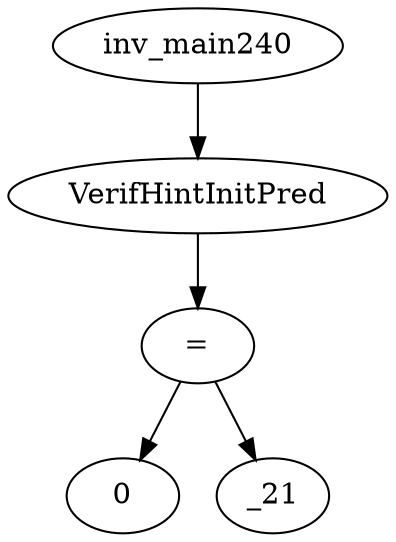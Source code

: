 digraph dag {
0 [label="inv_main240"];
1 [label="VerifHintInitPred"];
2 [label="="];
3 [label="0"];
4 [label="_21"];
0->1
1->2
2->4
2 -> 3
}
